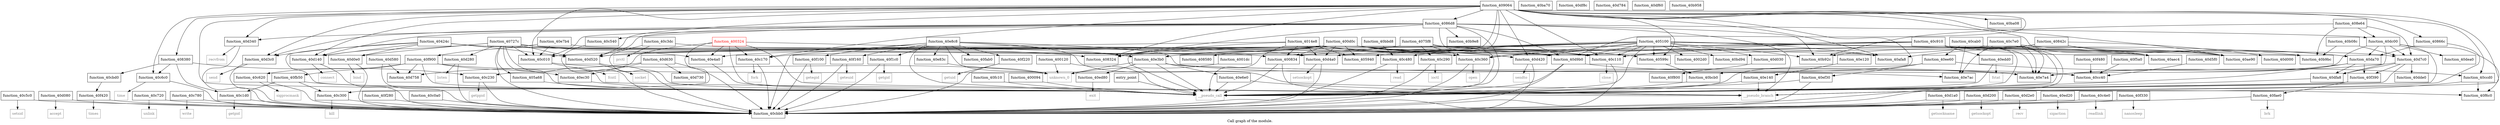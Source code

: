 digraph "Call graph of the module." {
  label="Call graph of the module.";
  node [shape=record];

  Node_function_40f100 [label="{function_40f100}"];
  Node_function_40ee60 [label="{function_40ee60}"];
  Node_function_40ba08 [label="{function_40ba08}"];
  Node_function_40ed80 [label="{function_40ed80}"];
  Node_function_40ba70 [label="{function_40ba70}"];
  Node_function_40bbd8 [label="{function_40bbd8}"];
  Node_function_40bcb0 [label="{function_40bcb0}"];
  Node_function_40bd94 [label="{function_40bd94}"];
  Node_function_40c010 [label="{function_40c010}"];
  Node_function_40c5c0 [label="{function_40c5c0}"];
  Node_function_40d080 [label="{function_40d080}"];
  Node_function_40df8c [label="{function_40df8c}"];
  Node_function_40c620 [label="{function_40c620}"];
  Node_function_40d4a0 [label="{function_40d4a0}"];
  Node_function_40c0a0 [label="{function_40c0a0}"];
  Node_function_40c6c0 [label="{function_40c6c0}"];
  Node_function_40d520 [label="{function_40d520}"];
  Node_function_40d0e0 [label="{function_40d0e0}"];
  Node_function_40dfa8 [label="{function_40dfa8}"];
  Node_function_40d140 [label="{function_40d140}"];
  Node_function_40c110 [label="{function_40c110}"];
  Node_function_40d580 [label="{function_40d580}"];
  Node_function_40d5f0 [label="{function_40d5f0}"];
  Node_function_40e120 [label="{function_40e120}"];
  Node_function_40c720 [label="{function_40c720}"];
  Node_function_40c170 [label="{function_40c170}"];
  Node_function_40d630 [label="{function_40d630}"];
  Node_function_40d730 [label="{function_40d730}"];
  Node_function_40c1d0 [label="{function_40c1d0}"];
  Node_function_40c780 [label="{function_40c780}"];
  Node_function_40c230 [label="{function_40c230}"];
  Node_function_40d1a0 [label="{function_40d1a0}"];
  Node_function_40c290 [label="{function_40c290}"];
  Node_function_40d758 [label="{function_40d758}"];
  Node_function_40c7e0 [label="{function_40c7e0}"];
  Node_function_40d784 [label="{function_40d784}"];
  Node_function_40c910 [label="{function_40c910}"];
  Node_function_40b9e8 [label="{function_40b9e8}"];
  Node_function_40d7c0 [label="{function_40d7c0}"];
  Node_function_40cab0 [label="{function_40cab0}"];
  Node_function_40e140 [label="{function_40e140}"];
  Node_function_40e3b0 [label="{function_40e3b0}"];
  Node_function_40d200 [label="{function_40d200}"];
  Node_function_40e4a0 [label="{function_40e4a0}"];
  Node_function_40e6e0 [label="{function_40e6e0}"];
  Node_function_40d280 [label="{function_40d280}"];
  Node_function_40e7a4 [label="{function_40e7a4}"];
  Node_function_40d2e0 [label="{function_40d2e0}"];
  Node_function_40e7ac [label="{function_40e7ac}"];
  Node_function_40e7b4 [label="{function_40e7b4}"];
  Node_function_40d340 [label="{function_40d340}"];
  Node_function_40e83c [label="{function_40e83c}"];
  Node_function_40d3c0 [label="{function_40d3c0}"];
  Node_function_40e8c8 [label="{function_40e8c8}"];
  Node_function_40d9b0 [label="{function_40d9b0}"];
  Node_function_40da70 [label="{function_40da70}"];
  Node_function_40c300 [label="{function_40c300}"];
  Node_function_40cbb0 [label="{function_40cbb0}"];
  Node_function_40cbd0 [label="{function_40cbd0}"];
  Node_function_40cc40 [label="{function_40cc40}"];
  Node_function_40c360 [label="{function_40c360}"];
  Node_function_40d420 [label="{function_40d420}"];
  Node_function_40ed20 [label="{function_40ed20}"];
  Node_function_40c3dc [label="{function_40c3dc}"];
  Node_function_40dc00 [label="{function_40dc00}"];
  Node_function_40ccd0 [label="{function_40ccd0}"];
  Node_function_40dde0 [label="{function_40dde0}"];
  Node_function_40c480 [label="{function_40c480}"];
  Node_function_40d000 [label="{function_40d000}"];
  Node_function_40c4e0 [label="{function_40c4e0}"];
  Node_function_40c540 [label="{function_40c540}"];
  Node_function_40dea0 [label="{function_40dea0}"];
  Node_function_40d030 [label="{function_40d030}"];
  Node_function_40edd0 [label="{function_40edd0}"];
  Node_function_40df60 [label="{function_40df60}"];
  Node_function_40ef30 [label="{function_40ef30}"];
  Node_function_40f390 [label="{function_40f390}"];
  Node_function_40f420 [label="{function_40f420}"];
  Node_function_40f480 [label="{function_40f480}"];
  Node_function_40f5a0 [label="{function_40f5a0}"];
  Node_function_40f6c0 [label="{function_40f6c0}"];
  Node_getpid [color="gray50", fontcolor="gray50", label="{getpid}"];
  Node_function_40f160 [label="{function_40f160}"];
  Node_function_40f1c0 [label="{function_40f1c0}"];
  Node_function_40f220 [label="{function_40f220}"];
  Node_function_40f280 [label="{function_40f280}"];
  Node_function_40f330 [label="{function_40f330}"];
  Node_nanosleep [color="gray50", fontcolor="gray50", label="{nanosleep}"];
  Node_times [color="gray50", fontcolor="gray50", label="{times}"];
  Node_brk [color="gray50", fontcolor="gray50", label="{brk}"];
  Node_function_40f800 [label="{function_40f800}"];
  Node_function_40f900 [label="{function_40f900}"];
  Node_function_40fab0 [label="{function_40fab0}"];
  Node_function_40fae0 [label="{function_40fae0}"];
  Node_function_40fb50 [label="{function_40fb50}"];
  Node_function_40fc10 [label="{function_40fc10}"];
  Node_unknown_0 [color="gray50", fontcolor="gray50", label="{unknown_0}"];
  Node_fork [color="gray50", fontcolor="gray50", label="{fork}"];
  Node_fcntl [color="gray50", fontcolor="gray50", label="{fcntl}"];
  Node_close [color="gray50", fontcolor="gray50", label="{close}"];
  Node_getppid [color="gray50", fontcolor="gray50", label="{getppid}"];
  Node_ioctl [color="gray50", fontcolor="gray50", label="{ioctl}"];
  Node_kill [color="gray50", fontcolor="gray50", label="{kill}"];
  Node_open [color="gray50", fontcolor="gray50", label="{open}"];
  Node_prctl [color="gray50", fontcolor="gray50", label="{prctl}"];
  Node_read [color="gray50", fontcolor="gray50", label="{read}"];
  Node_readlink [color="gray50", fontcolor="gray50", label="{readlink}"];
  Node_setsid [color="gray50", fontcolor="gray50", label="{setsid}"];
  Node_sigprocmask [color="gray50", fontcolor="gray50", label="{sigprocmask}"];
  Node_time [color="gray50", fontcolor="gray50", label="{time}"];
  Node_unlink [color="gray50", fontcolor="gray50", label="{unlink}"];
  Node_write [color="gray50", fontcolor="gray50", label="{write}"];
  Node_accept [color="gray50", fontcolor="gray50", label="{accept}"];
  Node_bind [color="gray50", fontcolor="gray50", label="{bind}"];
  Node_connect [color="gray50", fontcolor="gray50", label="{connect}"];
  Node_getsockname [color="gray50", fontcolor="gray50", label="{getsockname}"];
  Node_getsockopt [color="gray50", fontcolor="gray50", label="{getsockopt}"];
  Node_listen [color="gray50", fontcolor="gray50", label="{listen}"];
  Node_recv [color="gray50", fontcolor="gray50", label="{recv}"];
  Node_recvfrom [color="gray50", fontcolor="gray50", label="{recvfrom}"];
  Node_send [color="gray50", fontcolor="gray50", label="{send}"];
  Node_sendto [color="gray50", fontcolor="gray50", label="{sendto}"];
  Node_setsockopt [color="gray50", fontcolor="gray50", label="{setsockopt}"];
  Node_socket [color="gray50", fontcolor="gray50", label="{socket}"];
  Node_sigaction [color="gray50", fontcolor="gray50", label="{sigaction}"];
  Node_exit [color="gray50", fontcolor="gray50", label="{exit}"];
  Node_fstat [color="gray50", fontcolor="gray50", label="{fstat}"];
  Node_getegid [color="gray50", fontcolor="gray50", label="{getegid}"];
  Node_geteuid [color="gray50", fontcolor="gray50", label="{geteuid}"];
  Node_getgid [color="gray50", fontcolor="gray50", label="{getgid}"];
  Node_getuid [color="gray50", fontcolor="gray50", label="{getuid}"];
  Node___pseudo_call [color="gray50", fontcolor="gray50", label="{__pseudo_call}"];
  Node___pseudo_branch [color="gray50", fontcolor="gray50", label="{__pseudo_branch}"];
  Node_function_400094 [label="{function_400094}"];
  Node_function_400120 [label="{function_400120}"];
  Node_function_4001dc [label="{function_4001dc}"];
  Node_entry_point [label="{entry_point}"];
  Node_function_4002d0 [label="{function_4002d0}"];
  Node_function_400324 [color="red", fontcolor="red", label="{function_400324}"];
  Node_function_400834 [label="{function_400834}"];
  Node_function_4075f8 [label="{function_4075f8}"];
  Node_function_400d0c [label="{function_400d0c}"];
  Node_function_4014e8 [label="{function_4014e8}"];
  Node_function_40424c [label="{function_40424c}"];
  Node_function_405100 [label="{function_405100}"];
  Node_function_405940 [label="{function_405940}"];
  Node_function_40599c [label="{function_40599c}"];
  Node_function_405a68 [label="{function_405a68}"];
  Node_function_40727c [label="{function_40727c}"];
  Node_function_40ec30 [label="{function_40ec30}"];
  Node_function_408324 [label="{function_408324}"];
  Node_function_408380 [label="{function_408380}"];
  Node_function_40842c [label="{function_40842c}"];
  Node_function_408580 [label="{function_408580}"];
  Node_function_40866c [label="{function_40866c}"];
  Node_function_4086d8 [label="{function_4086d8}"];
  Node_function_408e64 [label="{function_408e64}"];
  Node_function_409064 [label="{function_409064}"];
  Node_function_40ae90 [label="{function_40ae90}"];
  Node_function_40aec4 [label="{function_40aec4}"];
  Node_function_40afa8 [label="{function_40afa8}"];
  Node_function_40b08c [label="{function_40b08c}"];
  Node_function_40b92c [label="{function_40b92c}"];
  Node_function_40b958 [label="{function_40b958}"];
  Node_function_40b9bc [label="{function_40b9bc}"];
  Node_function_40f100 -> Node_function_40cbb0;
  Node_function_40f100 -> Node_getegid;
  Node_function_40ee60 -> Node_function_40ccd0;
  Node_function_40ee60 -> Node_function_40ef30;
  Node_function_40ee60 -> Node___pseudo_call;
  Node_function_40ed80 -> Node_exit;
  Node_function_40bbd8 -> Node_function_40c480;
  Node_function_40bcb0 -> Node___pseudo_call;
  Node_function_40c010 -> Node_unknown_0;
  Node_function_40c010 -> Node_fcntl;
  Node_function_40c5c0 -> Node_function_40cbb0;
  Node_function_40c5c0 -> Node_setsid;
  Node_function_40d080 -> Node_function_40cbb0;
  Node_function_40d080 -> Node_accept;
  Node_function_40c620 -> Node_function_40cbb0;
  Node_function_40c620 -> Node_sigprocmask;
  Node_function_40d4a0 -> Node_function_40cbb0;
  Node_function_40d4a0 -> Node_setsockopt;
  Node_function_40c0a0 -> Node_function_40cbb0;
  Node_function_40c6c0 -> Node_function_40cbb0;
  Node_function_40c6c0 -> Node_time;
  Node_function_40d520 -> Node_function_40cbb0;
  Node_function_40d520 -> Node_socket;
  Node_function_40d0e0 -> Node_function_40cbb0;
  Node_function_40d0e0 -> Node_bind;
  Node_function_40dfa8 -> Node___pseudo_call;
  Node_function_40d140 -> Node_function_40cbb0;
  Node_function_40d140 -> Node_connect;
  Node_function_40c110 -> Node_function_40cbb0;
  Node_function_40c110 -> Node_close;
  Node_function_40d580 -> Node_function_40d758;
  Node_function_40d580 -> Node_function_40cbb0;
  Node_function_40d5f0 -> Node_function_40cc40;
  Node_function_40e120 -> Node_function_40e140;
  Node_function_40c720 -> Node_function_40cbb0;
  Node_function_40c720 -> Node_unlink;
  Node_function_40c170 -> Node_function_40cbb0;
  Node_function_40c170 -> Node_fork;
  Node_function_40d630 -> Node_function_40d730;
  Node_function_40d630 -> Node_function_40d758;
  Node_function_40d630 -> Node_function_40cbb0;
  Node_function_40d630 -> Node_function_40ec30;
  Node_function_40c1d0 -> Node_function_40cbb0;
  Node_function_40c1d0 -> Node_getpid;
  Node_function_40c780 -> Node_function_40cbb0;
  Node_function_40c780 -> Node_write;
  Node_function_40c230 -> Node_function_40cbb0;
  Node_function_40c230 -> Node_getppid;
  Node_function_40d1a0 -> Node_function_40cbb0;
  Node_function_40d1a0 -> Node_getsockname;
  Node_function_40c290 -> Node_function_40cbb0;
  Node_function_40c290 -> Node_ioctl;
  Node_function_40c7e0 -> Node_function_40c110;
  Node_function_40c7e0 -> Node_function_40e7a4;
  Node_function_40c7e0 -> Node_function_40e7ac;
  Node_function_40c7e0 -> Node_function_40da70;
  Node_function_40c7e0 -> Node_function_40cbb0;
  Node_function_40c7e0 -> Node___pseudo_call;
  Node_function_40c910 -> Node_function_40c010;
  Node_function_40c910 -> Node_function_40c110;
  Node_function_40c910 -> Node_function_40d7c0;
  Node_function_40c910 -> Node_function_40e7a4;
  Node_function_40c910 -> Node_function_40d9b0;
  Node_function_40c910 -> Node_function_40da70;
  Node_function_40c910 -> Node_function_40cbb0;
  Node_function_40c910 -> Node_function_40c360;
  Node_function_40c910 -> Node_function_40edd0;
  Node_function_40d7c0 -> Node_function_40dfa8;
  Node_function_40d7c0 -> Node_function_40e7a4;
  Node_function_40d7c0 -> Node_function_40dde0;
  Node_function_40d7c0 -> Node_function_40f390;
  Node_function_40d7c0 -> Node___pseudo_call;
  Node_function_40cab0 -> Node_function_40ee60;
  Node_function_40cab0 -> Node_function_40e7a4;
  Node_function_40cab0 -> Node_function_40e7ac;
  Node_function_40e140 -> Node___pseudo_call;
  Node_function_40e140 -> Node___pseudo_branch;
  Node_function_40e3b0 -> Node_function_40ed80;
  Node_function_40e3b0 -> Node_function_40e6e0;
  Node_function_40e3b0 -> Node_function_40e7a4;
  Node_function_40e3b0 -> Node_function_40e7ac;
  Node_function_40e3b0 -> Node_unknown_0;
  Node_function_40e3b0 -> Node___pseudo_call;
  Node_function_40d200 -> Node_function_40cbb0;
  Node_function_40d200 -> Node_getsockopt;
  Node_function_40e4a0 -> Node___pseudo_call;
  Node_function_40e6e0 -> Node___pseudo_call;
  Node_function_40e6e0 -> Node___pseudo_branch;
  Node_function_40d280 -> Node_function_40cbb0;
  Node_function_40d280 -> Node_listen;
  Node_function_40d2e0 -> Node_function_40cbb0;
  Node_function_40d2e0 -> Node_recv;
  Node_function_40e7b4 -> Node_function_40c010;
  Node_function_40e7b4 -> Node_function_40c360;
  Node_function_40e7b4 -> Node_function_40f900;
  Node_function_40d340 -> Node_function_40cbb0;
  Node_function_40d340 -> Node_recvfrom;
  Node_function_40e83c -> Node_unknown_0;
  Node_function_40d3c0 -> Node_function_40cbb0;
  Node_function_40d3c0 -> Node_send;
  Node_function_40e8c8 -> Node_function_40f100;
  Node_function_40e8c8 -> Node_function_40e3b0;
  Node_function_40e8c8 -> Node_function_40e83c;
  Node_function_40e8c8 -> Node_function_40cbb0;
  Node_function_40e8c8 -> Node_function_40cc40;
  Node_function_40e8c8 -> Node_function_40f6c0;
  Node_function_40e8c8 -> Node_function_40f160;
  Node_function_40e8c8 -> Node_function_40f1c0;
  Node_function_40e8c8 -> Node_function_40f220;
  Node_function_40e8c8 -> Node_function_40fab0;
  Node_function_40e8c8 -> Node_unknown_0;
  Node_function_40e8c8 -> Node___pseudo_call;
  Node_function_40d9b0 -> Node_function_40cbb0;
  Node_function_40d9b0 -> Node_function_40cc40;
  Node_function_40d9b0 -> Node___pseudo_call;
  Node_function_40da70 -> Node_function_40dfa8;
  Node_function_40da70 -> Node_function_40e7a4;
  Node_function_40da70 -> Node_function_40f390;
  Node_function_40da70 -> Node___pseudo_call;
  Node_function_40c300 -> Node_function_40cbb0;
  Node_function_40c300 -> Node_kill;
  Node_function_40cbd0 -> Node_function_40f420;
  Node_function_40c360 -> Node_function_40cbb0;
  Node_function_40c360 -> Node_open;
  Node_function_40d420 -> Node_function_40cbb0;
  Node_function_40d420 -> Node_sendto;
  Node_function_40ed20 -> Node_function_40cbb0;
  Node_function_40ed20 -> Node_sigaction;
  Node_function_40c3dc -> Node_function_40c360;
  Node_function_40c3dc -> Node_prctl;
  Node_function_40c3dc -> Node___pseudo_call;
  Node_function_40dc00 -> Node_function_40dfa8;
  Node_function_40dc00 -> Node_function_40d7c0;
  Node_function_40dc00 -> Node_function_40e7a4;
  Node_function_40dc00 -> Node_function_40da70;
  Node_function_40dc00 -> Node_function_40dea0;
  Node_function_40dc00 -> Node_function_40f6c0;
  Node_function_40dc00 -> Node___pseudo_call;
  Node_function_40ccd0 -> Node_function_40f6c0;
  Node_function_40ccd0 -> Node___pseudo_branch;
  Node_function_40c480 -> Node_function_40cbb0;
  Node_function_40c480 -> Node_read;
  Node_function_40c4e0 -> Node_function_40cbb0;
  Node_function_40c4e0 -> Node_readlink;
  Node_function_40c540 -> Node_function_40cbb0;
  Node_function_40d030 -> Node_function_40f800;
  Node_function_40edd0 -> Node_fstat;
  Node_function_40edd0 -> Node___pseudo_call;
  Node_function_40ef30 -> Node_function_40cbb0;
  Node_function_40ef30 -> Node___pseudo_call;
  Node_function_40f390 -> Node_function_40fae0;
  Node_function_40f390 -> Node___pseudo_call;
  Node_function_40f420 -> Node_function_40cbb0;
  Node_function_40f420 -> Node_times;
  Node_function_40f480 -> Node_function_40cc40;
  Node_function_40f5a0 -> Node_function_40cc40;
  Node_function_40f160 -> Node_function_40cbb0;
  Node_function_40f160 -> Node_geteuid;
  Node_function_40f1c0 -> Node_function_40cbb0;
  Node_function_40f1c0 -> Node_getgid;
  Node_function_40f220 -> Node_function_40cbb0;
  Node_function_40f220 -> Node_getuid;
  Node_function_40f280 -> Node_function_40cbb0;
  Node_function_40f330 -> Node_function_40cbb0;
  Node_function_40f330 -> Node_nanosleep;
  Node_function_40f900 -> Node_function_40c620;
  Node_function_40f900 -> Node_function_40d758;
  Node_function_40f900 -> Node_function_40e7a4;
  Node_function_40f900 -> Node_function_40fb50;
  Node_function_40f900 -> Node___pseudo_call;
  Node_function_40f900 -> Node_function_40ec30;
  Node_function_40fae0 -> Node_function_40cbb0;
  Node_function_40fae0 -> Node_brk;
  Node_function_40fb50 -> Node_function_40c1d0;
  Node_function_40fb50 -> Node_function_40c300;
  Node_function_40fb50 -> Node___pseudo_call;
  Node_function_40fc10 -> Node___pseudo_call;
  Node_function_400094 -> Node___pseudo_call;
  Node_function_400120 -> Node_unknown_0;
  Node_function_400120 -> Node___pseudo_call;
  Node_function_4001dc -> Node_unknown_0;
  Node_entry_point -> Node___pseudo_call;
  Node_function_400324 -> Node_function_40c170;
  Node_function_400324 -> Node_function_40c230;
  Node_function_400324 -> Node_function_40e3b0;
  Node_function_400324 -> Node_function_40e4a0;
  Node_function_400324 -> Node_function_40c300;
  Node_function_400324 -> Node___pseudo_call;
  Node_function_400324 -> Node___pseudo_branch;
  Node_function_400834 -> Node___pseudo_call;
  Node_function_400834 -> Node___pseudo_branch;
  Node_function_4075f8 -> Node_function_40c170;
  Node_function_4075f8 -> Node_function_40c290;
  Node_function_4075f8 -> Node_function_40e3b0;
  Node_function_4075f8 -> Node_function_40e4a0;
  Node_function_4075f8 -> Node_function_40c360;
  Node_function_4075f8 -> Node___pseudo_call;
  Node_function_4075f8 -> Node_function_40ae90;
  Node_function_4075f8 -> Node_function_40aec4;
  Node_function_4075f8 -> Node_function_40afa8;
  Node_function_400d0c -> Node_function_40d4a0;
  Node_function_400d0c -> Node_function_40d520;
  Node_function_400d0c -> Node_function_40c110;
  Node_function_400d0c -> Node_function_40d9b0;
  Node_function_400d0c -> Node_function_40d420;
  Node_function_400d0c -> Node___pseudo_call;
  Node_function_400d0c -> Node_function_400834;
  Node_function_400d0c -> Node_function_405940;
  Node_function_400d0c -> Node_function_40599c;
  Node_function_400d0c -> Node_function_408324;
  Node_function_400d0c -> Node_function_408580;
  Node_function_400d0c -> Node_function_40b9bc;
  Node_function_4014e8 -> Node_function_40d4a0;
  Node_function_4014e8 -> Node_function_40d520;
  Node_function_4014e8 -> Node_function_40c110;
  Node_function_4014e8 -> Node_function_40d9b0;
  Node_function_4014e8 -> Node_function_40d420;
  Node_function_4014e8 -> Node___pseudo_call;
  Node_function_4014e8 -> Node_function_400834;
  Node_function_4014e8 -> Node_function_405940;
  Node_function_4014e8 -> Node_function_40599c;
  Node_function_4014e8 -> Node_function_408324;
  Node_function_40424c -> Node_function_40d520;
  Node_function_40424c -> Node_function_40d0e0;
  Node_function_40424c -> Node_function_40d140;
  Node_function_40424c -> Node_function_40d3c0;
  Node_function_40424c -> Node_function_40d9b0;
  Node_function_40424c -> Node___pseudo_call;
  Node_function_40424c -> Node_function_400834;
  Node_function_40424c -> Node_function_408324;
  Node_function_405100 -> Node_function_40bd94;
  Node_function_405100 -> Node_function_40d4a0;
  Node_function_405100 -> Node_function_40d520;
  Node_function_405100 -> Node_function_40c110;
  Node_function_405100 -> Node_function_40d9b0;
  Node_function_405100 -> Node_function_40c360;
  Node_function_405100 -> Node_function_40d420;
  Node_function_405100 -> Node_function_40c480;
  Node_function_405100 -> Node_function_40d030;
  Node_function_405100 -> Node___pseudo_call;
  Node_function_405100 -> Node_function_4002d0;
  Node_function_405100 -> Node_function_400834;
  Node_function_405100 -> Node_function_405940;
  Node_function_405100 -> Node_function_40599c;
  Node_function_405100 -> Node_function_408324;
  Node_function_405100 -> Node_function_40ae90;
  Node_function_405100 -> Node_function_40aec4;
  Node_function_405100 -> Node_function_40afa8;
  Node_function_405100 -> Node_function_40b92c;
  Node_function_405100 -> Node_function_40b9bc;
  Node_function_40599c -> Node_function_40bcb0;
  Node_function_405a68 -> Node___pseudo_call;
  Node_function_40727c -> Node_function_40c010;
  Node_function_40727c -> Node_function_40d4a0;
  Node_function_40727c -> Node_function_40d520;
  Node_function_40727c -> Node_function_40d0e0;
  Node_function_40727c -> Node_function_40d140;
  Node_function_40727c -> Node_function_40c110;
  Node_function_40727c -> Node_function_40e4a0;
  Node_function_40727c -> Node_function_40d280;
  Node_function_40727c -> Node_function_40cbb0;
  Node_function_40727c -> Node___pseudo_call;
  Node_function_40727c -> Node___pseudo_branch;
  Node_function_40727c -> Node_function_405a68;
  Node_function_40ec30 -> Node___pseudo_call;
  Node_function_408380 -> Node_function_40c6c0;
  Node_function_408380 -> Node_function_40c1d0;
  Node_function_408380 -> Node_function_40c230;
  Node_function_408380 -> Node_function_40cbd0;
  Node_function_40842c -> Node_function_40d000;
  Node_function_40842c -> Node_function_40ae90;
  Node_function_40842c -> Node_function_40aec4;
  Node_function_40842c -> Node_function_40afa8;
  Node_function_40842c -> Node_function_40b92c;
  Node_function_40866c -> Node_function_40da70;
  Node_function_40866c -> Node___pseudo_branch;
  Node_function_4086d8 -> Node_function_40c010;
  Node_function_4086d8 -> Node_function_40d520;
  Node_function_4086d8 -> Node_function_40d140;
  Node_function_4086d8 -> Node_function_40c110;
  Node_function_4086d8 -> Node_function_40b9e8;
  Node_function_4086d8 -> Node_function_40d340;
  Node_function_4086d8 -> Node_function_40d3c0;
  Node_function_4086d8 -> Node_function_40d9b0;
  Node_function_4086d8 -> Node_function_40dc00;
  Node_function_4086d8 -> Node_function_40c540;
  Node_function_4086d8 -> Node___pseudo_call;
  Node_function_4086d8 -> Node___pseudo_branch;
  Node_function_4086d8 -> Node_function_408324;
  Node_function_4086d8 -> Node_function_40b92c;
  Node_function_408e64 -> Node_function_40d7c0;
  Node_function_408e64 -> Node_function_40dc00;
  Node_function_408e64 -> Node_function_40b92c;
  Node_function_408e64 -> Node_function_40b9bc;
  Node_function_409064 -> Node_function_40ba08;
  Node_function_409064 -> Node_function_40bcb0;
  Node_function_409064 -> Node_function_40c010;
  Node_function_409064 -> Node_function_40d4a0;
  Node_function_409064 -> Node_function_40c6c0;
  Node_function_409064 -> Node_function_40d520;
  Node_function_409064 -> Node_function_40d140;
  Node_function_409064 -> Node_function_40c110;
  Node_function_409064 -> Node_function_40c170;
  Node_function_409064 -> Node_function_40e3b0;
  Node_function_409064 -> Node_function_40d340;
  Node_function_409064 -> Node_function_40d3c0;
  Node_function_409064 -> Node_function_40d9b0;
  Node_function_409064 -> Node_function_40d420;
  Node_function_409064 -> Node_function_40ccd0;
  Node_function_409064 -> Node___pseudo_call;
  Node_function_409064 -> Node___pseudo_branch;
  Node_function_409064 -> Node_function_40599c;
  Node_function_409064 -> Node_function_408324;
  Node_function_409064 -> Node_function_408380;
  Node_function_409064 -> Node_function_40866c;
  Node_function_409064 -> Node_function_4086d8;
  Node_function_409064 -> Node_function_40ae90;
  Node_function_409064 -> Node_function_40aec4;
  Node_function_409064 -> Node_function_40afa8;
  Node_function_40b08c -> Node_function_40d7c0;
  Node_function_40b08c -> Node_function_40b9bc;
}
